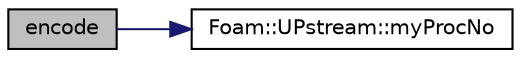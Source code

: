 digraph "encode"
{
  bgcolor="transparent";
  edge [fontname="Helvetica",fontsize="10",labelfontname="Helvetica",labelfontsize="10"];
  node [fontname="Helvetica",fontsize="10",shape=record];
  rankdir="LR";
  Node1 [label="encode",height=0.2,width=0.4,color="black", fillcolor="grey75", style="filled", fontcolor="black"];
  Node1 -> Node2 [color="midnightblue",fontsize="10",style="solid",fontname="Helvetica"];
  Node2 [label="Foam::UPstream::myProcNo",height=0.2,width=0.4,color="black",URL="$a02862.html#afc74d89573de32a3032c916f8cdd1733",tooltip="Number of this process (starting from masterNo() = 0) "];
}
